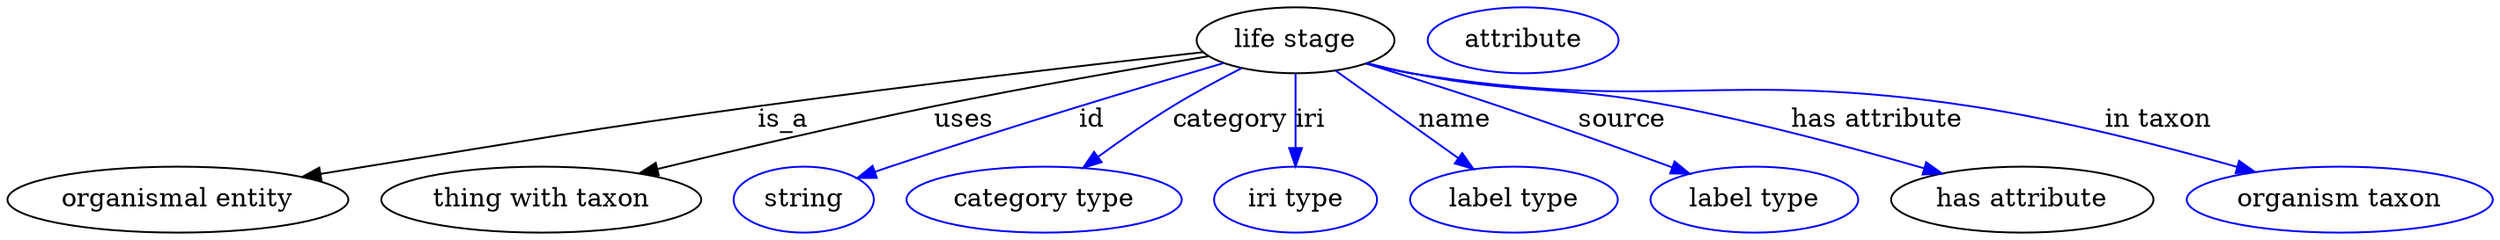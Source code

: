 digraph {
	graph [bb="0,0,1099.4,123"];
	node [label="\N"];
	"life stage"	 [height=0.5,
		label="life stage",
		pos="569.79,105",
		width=1.1916];
	"organismal entity"	 [height=0.5,
		pos="72.794,18",
		width=2.022];
	"life stage" -> "organismal entity"	 [label=is_a,
		lp="342.79,61.5",
		pos="e,127,30.152 528.88,99.245 481.4,92.467 400.81,80.651 331.79,69 252.89,55.681 233.22,51.914 154.79,36 149.03,34.83 143.04,33.582 \
137.05,32.309"];
	"thing with taxon"	 [height=0.5,
		pos="232.79,18",
		width=1.9137];
	"life stage" -> "thing with taxon"	 [label=uses,
		lp="423.79,61.5",
		pos="e,278.23,31.672 531.34,96.842 499.26,89.892 452.4,79.403 411.79,69 370.02,58.298 323.16,44.895 287.86,34.514"];
	id	 [color=blue,
		height=0.5,
		label=string,
		pos="349.79,18",
		width=0.84854];
	"life stage" -> id	 [color=blue,
		label=id,
		lp="474.29,61.5",
		pos="e,374.24,29.264 537.06,93.087 500.81,79.751 440.77,57.222 389.79,36 387.74,35.144 385.63,34.249 383.51,33.334",
		style=solid];
	category	 [color=blue,
		height=0.5,
		label="category type",
		pos="456.79,18",
		width=1.6249];
	"life stage" -> category	 [color=blue,
		label=category,
		lp="542.29,61.5",
		pos="e,476.87,35.152 547.19,89.58 538.24,83.336 527.93,75.966 518.79,69 507.4,60.312 495.16,50.378 484.59,41.599",
		style=solid];
	iri	 [color=blue,
		height=0.5,
		label="iri type",
		pos="569.79,18",
		width=1.011];
	"life stage" -> iri	 [color=blue,
		label=iri,
		lp="576.29,61.5",
		pos="e,569.79,36.003 569.79,86.974 569.79,75.192 569.79,59.561 569.79,46.158",
		style=solid];
	name	 [color=blue,
		height=0.5,
		label="label type",
		pos="669.79,18",
		width=1.2638];
	"life stage" -> name	 [color=blue,
		label=name,
		lp="641.29,61.5",
		pos="e,650.73,34.586 588.6,88.636 603.87,75.354 625.6,56.451 642.73,41.542",
		style=solid];
	source	 [color=blue,
		height=0.5,
		label="label type",
		pos="778.79,18",
		width=1.2638];
	"life stage" -> source	 [color=blue,
		label=source,
		lp="711.79,61.5",
		pos="e,748.34,31.471 601.48,92.746 619.01,85.893 641.17,77.12 660.79,69 686.96,58.174 716.17,45.552 738.99,35.573",
		style=solid];
	"has attribute"	 [height=0.5,
		pos="895.79,18",
		width=1.4985];
	"life stage" -> "has attribute"	 [color=blue,
		label="has attribute",
		lp="822.29,61.5",
		pos="e,858.9,31.306 601.98,92.884 608.48,90.715 615.31,88.63 621.79,87 670.69,74.708 684.73,80.6 733.79,69 773.32,59.654 817.21,45.6 \
849.33,34.61",
		style=solid];
	"in taxon"	 [color=blue,
		height=0.5,
		label="organism taxon",
		pos="1033.8,18",
		width=1.8234];
	"life stage" -> "in taxon"	 [color=blue,
		label="in taxon",
		lp="946.29,61.5",
		pos="e,993.59,32.399 601.33,92.634 608,90.43 615.06,88.396 621.79,87 725.67,65.472 755.43,88.023 859.79,69 902.36,61.242 949.37,47.115 \
983.78,35.693",
		style=solid];
	"organismal entity_has attribute"	 [color=blue,
		height=0.5,
		label=attribute,
		pos="670.79,105",
		width=1.1193];
}
